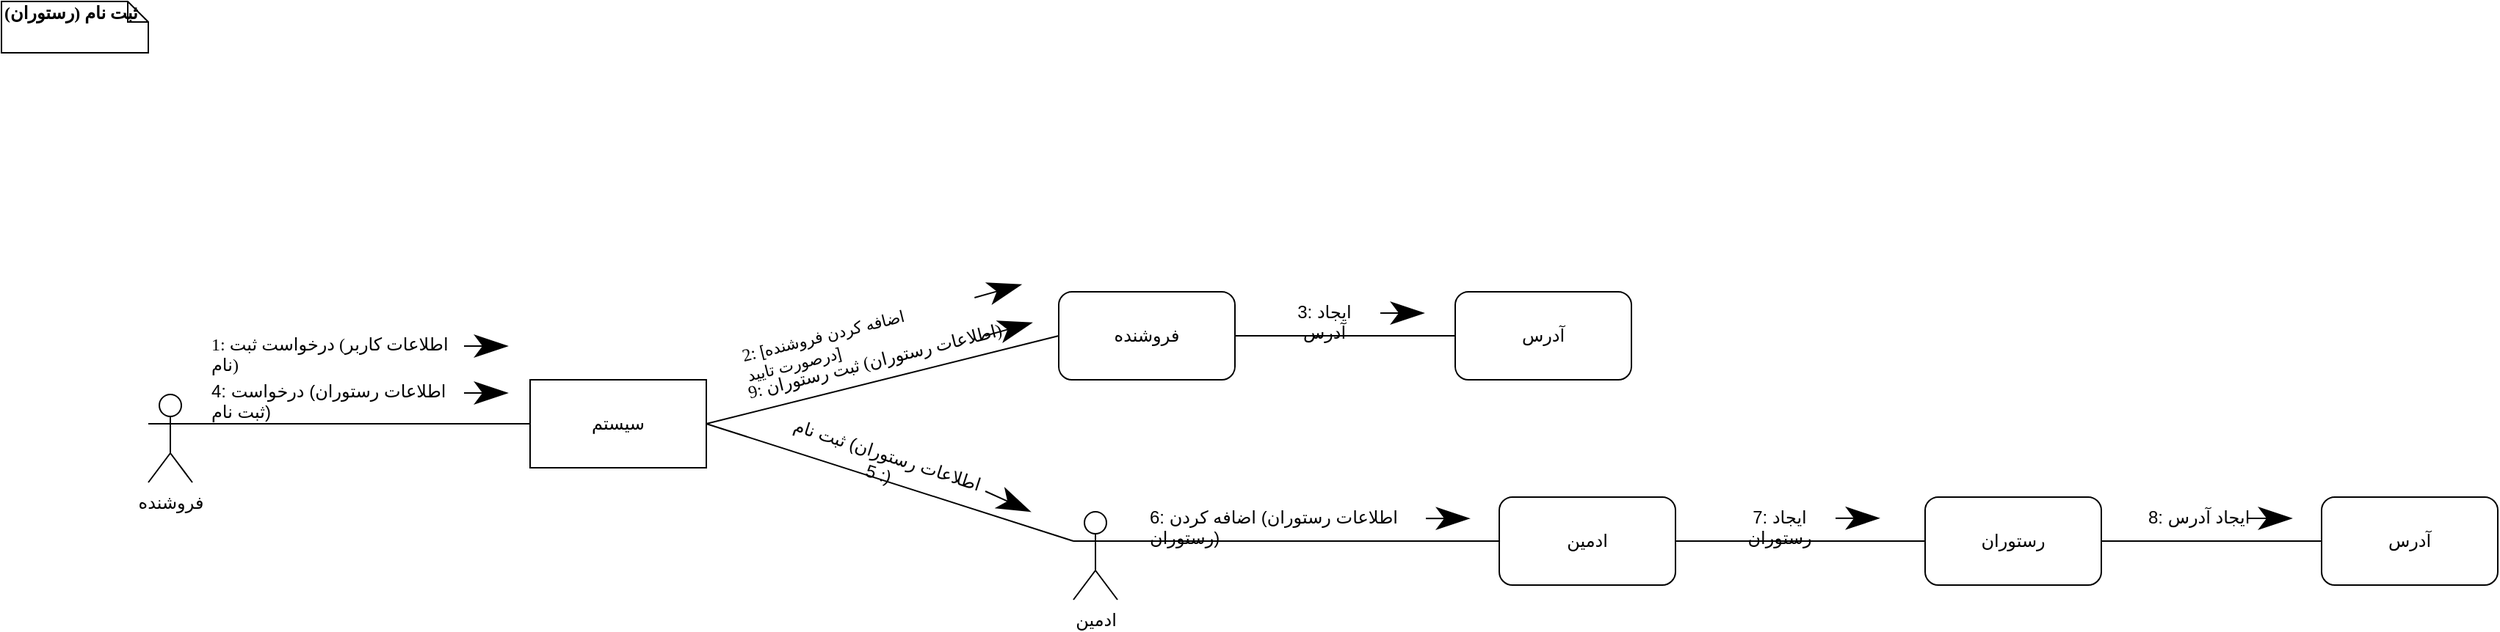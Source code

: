 <mxfile version="14.1.7" type="github">
  <diagram id="kgpKYQtTHZ0yAKxKKP6v" name="Page-1">
    <mxGraphModel dx="2245" dy="1148" grid="1" gridSize="10" guides="1" tooltips="1" connect="1" arrows="1" fold="1" page="1" pageScale="1" pageWidth="1800" pageHeight="600" math="0" shadow="0">
      <root>
        <mxCell id="0" />
        <mxCell id="1" parent="0" />
        <mxCell id="O3HHik6MoNN61QqDQuIx-64" value="&lt;span style=&quot;font-family: &amp;#34;verdana&amp;#34; ; text-align: center&quot;&gt;9: اطلاعات رستوران) ثبت رستوران)&lt;/span&gt;" style="text;whiteSpace=wrap;html=1;rotation=346;" parent="1" vertex="1">
          <mxGeometry x="504.34" y="230" width="189.32" height="30" as="geometry" />
        </mxCell>
        <mxCell id="O3HHik6MoNN61QqDQuIx-27" value="&lt;b&gt;(ثبت نام (رستوران &lt;/b&gt;" style="shape=note;whiteSpace=wrap;html=1;size=14;verticalAlign=top;align=left;spacingTop=-6;rounded=0;shadow=0;comic=0;labelBackgroundColor=none;strokeWidth=1;fontFamily=Verdana;fontSize=12" parent="1" vertex="1">
          <mxGeometry width="100" height="35" as="geometry" />
        </mxCell>
        <mxCell id="O3HHik6MoNN61QqDQuIx-30" value="فروشنده" style="shape=umlActor;verticalLabelPosition=bottom;verticalAlign=top;html=1;outlineConnect=0;" parent="1" vertex="1">
          <mxGeometry x="100" y="268" width="30" height="60" as="geometry" />
        </mxCell>
        <mxCell id="O3HHik6MoNN61QqDQuIx-31" value="سیستم" style="rounded=0;whiteSpace=wrap;html=1;" parent="1" vertex="1">
          <mxGeometry x="360" y="258" width="120" height="60" as="geometry" />
        </mxCell>
        <mxCell id="O3HHik6MoNN61QqDQuIx-33" value="ادمین" style="rounded=1;whiteSpace=wrap;html=1;" parent="1" vertex="1">
          <mxGeometry x="1020" y="338" width="120" height="60" as="geometry" />
        </mxCell>
        <mxCell id="O3HHik6MoNN61QqDQuIx-34" value="فروشنده" style="rounded=1;whiteSpace=wrap;html=1;" parent="1" vertex="1">
          <mxGeometry x="720" y="198" width="120" height="60" as="geometry" />
        </mxCell>
        <mxCell id="O3HHik6MoNN61QqDQuIx-36" value="ادمین" style="shape=umlActor;verticalLabelPosition=bottom;verticalAlign=top;html=1;outlineConnect=0;" parent="1" vertex="1">
          <mxGeometry x="730" y="348" width="30" height="60" as="geometry" />
        </mxCell>
        <mxCell id="O3HHik6MoNN61QqDQuIx-37" value="رستوران" style="rounded=1;whiteSpace=wrap;html=1;" parent="1" vertex="1">
          <mxGeometry x="1310" y="338" width="120" height="60" as="geometry" />
        </mxCell>
        <mxCell id="O3HHik6MoNN61QqDQuIx-40" value="" style="endArrow=classicThin;html=1;strokeWidth=1;endSize=20;entryX=0;entryY=0.5;entryDx=0;entryDy=0;" parent="1" edge="1">
          <mxGeometry width="100" relative="1" as="geometry">
            <mxPoint x="315" y="235" as="sourcePoint" />
            <mxPoint x="345" y="235" as="targetPoint" />
            <Array as="points" />
          </mxGeometry>
        </mxCell>
        <mxCell id="O3HHik6MoNN61QqDQuIx-41" value="&lt;span style=&quot;font-family: &amp;#34;verdana&amp;#34; ; text-align: center&quot;&gt;1: اطلاعات کاربر) درخواست ثبت نام)&lt;/span&gt;" style="text;whiteSpace=wrap;html=1;" parent="1" vertex="1">
          <mxGeometry x="141" y="220" width="172" height="30" as="geometry" />
        </mxCell>
        <mxCell id="O3HHik6MoNN61QqDQuIx-42" value="&lt;span style=&quot;color: rgba(0 , 0 , 0 , 0) ; font-family: monospace ; font-size: 0px ; background-color: rgb(248 , 249 , 250)&quot;&gt;%3CmxGraphModel%3E%3Croot%3E%3CmxCell%20id%3D%220%22%2F%3E%3CmxCell%20id%3D%221%22%20parent%3D%220%22%2F%3E%3CmxCell%20id%3D%222%22%20value%3D%22%22%20style%3D%22endArrow%3Dnone%3Bhtml%3D1%3BexitX%3D1%3BexitY%3D0.5%3BexitDx%3D0%3BexitDy%3D0%3BentryX%3D0%3BentryY%3D0.5%3BentryDx%3D0%3BentryDy%3D0%3B%22%20edge%3D%221%22%20parent%3D%221%22%3E%3CmxGeometry%20width%3D%2250%22%20height%3D%2250%22%20relative%3D%221%22%20as%3D%22geometry%22%3E%3CmxPoint%20x%3D%22434.0%22%20y%3D%22240%22%20as%3D%22sourcePoint%22%2F%3E%3CmxPoint%20x%3D%22684.0%22%20y%3D%22240%22%20as%3D%22targetPoint%22%2F%3E%3C%2FmxGeometry%3E%3C%2FmxCell%3E%3C%2Froot%3E%3C%2FmxGraphModel%3E&lt;/span&gt;" style="endArrow=none;html=1;exitX=1;exitY=0.333;exitDx=0;exitDy=0;entryX=0;entryY=0.5;entryDx=0;entryDy=0;exitPerimeter=0;" parent="1" source="O3HHik6MoNN61QqDQuIx-30" target="O3HHik6MoNN61QqDQuIx-31" edge="1">
          <mxGeometry width="50" height="50" relative="1" as="geometry">
            <mxPoint x="104" y="288" as="sourcePoint" />
            <mxPoint x="364" y="288" as="targetPoint" />
          </mxGeometry>
        </mxCell>
        <mxCell id="O3HHik6MoNN61QqDQuIx-44" value="" style="endArrow=classicThin;html=1;strokeWidth=1;endSize=20;entryX=0;entryY=0.5;entryDx=0;entryDy=0;" parent="1" edge="1">
          <mxGeometry width="100" relative="1" as="geometry">
            <mxPoint x="662.66" y="202" as="sourcePoint" />
            <mxPoint x="694.66" y="193" as="targetPoint" />
            <Array as="points" />
          </mxGeometry>
        </mxCell>
        <mxCell id="O3HHik6MoNN61QqDQuIx-45" value="&lt;span style=&quot;font-family: &amp;#34;verdana&amp;#34; ; text-align: center&quot;&gt;2:&amp;nbsp;&lt;/span&gt;&lt;span style=&quot;font-size: 11px ; text-align: center ; background-color: rgb(255 , 255 , 255)&quot;&gt;[اضافه کردن فروشنده [درصورت تایید&lt;/span&gt;" style="text;whiteSpace=wrap;html=1;rotation=346;" parent="1" vertex="1">
          <mxGeometry x="500.16" y="209.38" width="158.5" height="30" as="geometry" />
        </mxCell>
        <mxCell id="O3HHik6MoNN61QqDQuIx-46" value="&lt;span style=&quot;color: rgba(0 , 0 , 0 , 0) ; font-family: monospace ; font-size: 0px ; background-color: rgb(248 , 249 , 250)&quot;&gt;%3CmxGraphModel%3E%3Croot%3E%3CmxCell%20id%3D%220%22%2F%3E%3CmxCell%20id%3D%221%22%20parent%3D%220%22%2F%3E%3CmxCell%20id%3D%222%22%20value%3D%22%22%20style%3D%22endArrow%3Dnone%3Bhtml%3D1%3BexitX%3D1%3BexitY%3D0.5%3BexitDx%3D0%3BexitDy%3D0%3BentryX%3D0%3BentryY%3D0.5%3BentryDx%3D0%3BentryDy%3D0%3B%22%20edge%3D%221%22%20parent%3D%221%22%3E%3CmxGeometry%20width%3D%2250%22%20height%3D%2250%22%20relative%3D%221%22%20as%3D%22geometry%22%3E%3CmxPoint%20x%3D%22434.0%22%20y%3D%22240%22%20as%3D%22sourcePoint%22%2F%3E%3CmxPoint%20x%3D%22684.0%22%20y%3D%22240%22%20as%3D%22targetPoint%22%2F%3E%3C%2FmxGeometry%3E%3C%2FmxCell%3E%3C%2Froot%3E%3C%2FmxGraphModel%3E&lt;/span&gt;" style="endArrow=none;html=1;exitX=0;exitY=0.5;exitDx=0;exitDy=0;entryX=1;entryY=0.5;entryDx=0;entryDy=0;" parent="1" source="O3HHik6MoNN61QqDQuIx-34" target="O3HHik6MoNN61QqDQuIx-31" edge="1">
          <mxGeometry x="-0.058" y="33" width="50" height="50" relative="1" as="geometry">
            <mxPoint x="800.5" y="169.5" as="sourcePoint" />
            <mxPoint x="480" y="288" as="targetPoint" />
            <mxPoint as="offset" />
          </mxGeometry>
        </mxCell>
        <mxCell id="O3HHik6MoNN61QqDQuIx-50" value="" style="endArrow=classicThin;html=1;strokeWidth=1;endSize=20;entryX=0;entryY=0.5;entryDx=0;entryDy=0;" parent="1" edge="1">
          <mxGeometry width="100" relative="1" as="geometry">
            <mxPoint x="315" y="267" as="sourcePoint" />
            <mxPoint x="345" y="267" as="targetPoint" />
            <Array as="points" />
          </mxGeometry>
        </mxCell>
        <mxCell id="O3HHik6MoNN61QqDQuIx-51" value="&lt;span style=&quot;text-align: center&quot;&gt;4: اطلاعات رستوران)&amp;nbsp;&lt;/span&gt;&lt;span style=&quot;text-align: center&quot;&gt;&lt;font style=&quot;font-size: 12px&quot;&gt;درخواست ثبت نام)&lt;/font&gt;&lt;/span&gt;" style="text;whiteSpace=wrap;html=1;" parent="1" vertex="1">
          <mxGeometry x="141" y="252" width="172" height="30" as="geometry" />
        </mxCell>
        <mxCell id="O3HHik6MoNN61QqDQuIx-52" value="&lt;span style=&quot;color: rgba(0 , 0 , 0 , 0) ; font-family: monospace ; font-size: 0px ; background-color: rgb(248 , 249 , 250)&quot;&gt;%3CmxGraphModel%3E%3Croot%3E%3CmxCell%20id%3D%220%22%2F%3E%3CmxCell%20id%3D%221%22%20parent%3D%220%22%2F%3E%3CmxCell%20id%3D%222%22%20value%3D%22%22%20style%3D%22endArrow%3Dnone%3Bhtml%3D1%3BexitX%3D1%3BexitY%3D0.5%3BexitDx%3D0%3BexitDy%3D0%3BentryX%3D0%3BentryY%3D0.5%3BentryDx%3D0%3BentryDy%3D0%3B%22%20edge%3D%221%22%20parent%3D%221%22%3E%3CmxGeometry%20width%3D%2250%22%20height%3D%2250%22%20relative%3D%221%22%20as%3D%22geometry%22%3E%3CmxPoint%20x%3D%22434.0%22%20y%3D%22240%22%20as%3D%22sourcePoint%22%2F%3E%3CmxPoint%20x%3D%22684.0%22%20y%3D%22240%22%20as%3D%22targetPoint%22%2F%3E%3C%2FmxGeometry%3E%3C%2FmxCell%3E%3C%2Froot%3E%3C%2FmxGraphModel%3E&lt;/span&gt;" style="endArrow=none;html=1;exitX=0;exitY=0.333;exitDx=0;exitDy=0;entryX=1;entryY=0.5;entryDx=0;entryDy=0;exitPerimeter=0;" parent="1" source="O3HHik6MoNN61QqDQuIx-36" target="O3HHik6MoNN61QqDQuIx-31" edge="1">
          <mxGeometry x="-0.058" y="33" width="50" height="50" relative="1" as="geometry">
            <mxPoint x="730" y="232" as="sourcePoint" />
            <mxPoint x="520" y="232" as="targetPoint" />
            <mxPoint as="offset" />
          </mxGeometry>
        </mxCell>
        <mxCell id="O3HHik6MoNN61QqDQuIx-54" value="&lt;div style=&quot;text-align: center&quot;&gt;&lt;span&gt;&lt;font face=&quot;helvetica&quot;&gt;&amp;nbsp;اطلاعات رستوران) ثبت نام : 5)&lt;/font&gt;&lt;/span&gt;&lt;/div&gt;" style="text;whiteSpace=wrap;html=1;rotation=18;" parent="1" vertex="1">
          <mxGeometry x="530" y="295" width="140" height="30" as="geometry" />
        </mxCell>
        <mxCell id="O3HHik6MoNN61QqDQuIx-55" value="" style="endArrow=classicThin;html=1;strokeWidth=1;endSize=20;" parent="1" edge="1">
          <mxGeometry width="100" relative="1" as="geometry">
            <mxPoint x="670" y="334" as="sourcePoint" />
            <mxPoint x="701" y="348" as="targetPoint" />
            <Array as="points" />
          </mxGeometry>
        </mxCell>
        <mxCell id="O3HHik6MoNN61QqDQuIx-57" value="&lt;span style=&quot;color: rgba(0 , 0 , 0 , 0) ; font-family: monospace ; font-size: 0px ; background-color: rgb(248 , 249 , 250)&quot;&gt;%3CmxGraphModel%3E%3Croot%3E%3CmxCell%20id%3D%220%22%2F%3E%3CmxCell%20id%3D%221%22%20parent%3D%220%22%2F%3E%3CmxCell%20id%3D%222%22%20value%3D%22%22%20style%3D%22endArrow%3Dnone%3Bhtml%3D1%3BexitX%3D1%3BexitY%3D0.5%3BexitDx%3D0%3BexitDy%3D0%3BentryX%3D0%3BentryY%3D0.5%3BentryDx%3D0%3BentryDy%3D0%3B%22%20edge%3D%221%22%20parent%3D%221%22%3E%3CmxGeometry%20width%3D%2250%22%20height%3D%2250%22%20relative%3D%221%22%20as%3D%22geometry%22%3E%3CmxPoint%20x%3D%22434.0%22%20y%3D%22240%22%20as%3D%22sourcePoint%22%2F%3E%3CmxPoint%20x%3D%22684.0%22%20y%3D%22240%22%20as%3D%22targetPoint%22%2F%3E%3C%2FmxGeometry%3E%3C%2FmxCell%3E%3C%2Froot%3E%3C%2FmxGraphModel%3E&lt;/span&gt;" style="endArrow=none;html=1;exitX=1;exitY=0.333;exitDx=0;exitDy=0;entryX=0;entryY=0.5;entryDx=0;entryDy=0;exitPerimeter=0;" parent="1" source="O3HHik6MoNN61QqDQuIx-36" target="O3HHik6MoNN61QqDQuIx-33" edge="1">
          <mxGeometry width="50" height="50" relative="1" as="geometry">
            <mxPoint x="760" y="374.0" as="sourcePoint" />
            <mxPoint x="990" y="374.0" as="targetPoint" />
          </mxGeometry>
        </mxCell>
        <mxCell id="O3HHik6MoNN61QqDQuIx-58" value="" style="endArrow=classicThin;html=1;strokeWidth=1;endSize=20;entryX=0;entryY=0.5;entryDx=0;entryDy=0;" parent="1" edge="1">
          <mxGeometry width="100" relative="1" as="geometry">
            <mxPoint x="970" y="352.58" as="sourcePoint" />
            <mxPoint x="1000" y="352.58" as="targetPoint" />
            <Array as="points" />
          </mxGeometry>
        </mxCell>
        <mxCell id="O3HHik6MoNN61QqDQuIx-59" value="&lt;span style=&quot;text-align: center&quot;&gt;6: اطلاعات رستوران)&amp;nbsp;&lt;/span&gt;&lt;span style=&quot;text-align: center&quot;&gt;&lt;font style=&quot;font-size: 12px&quot;&gt;اضافه کردن رستوران)&lt;/font&gt;&lt;/span&gt;" style="text;whiteSpace=wrap;html=1;" parent="1" vertex="1">
          <mxGeometry x="780" y="338" width="189" height="30" as="geometry" />
        </mxCell>
        <mxCell id="O3HHik6MoNN61QqDQuIx-60" value="&lt;span style=&quot;color: rgba(0 , 0 , 0 , 0) ; font-family: monospace ; font-size: 0px ; background-color: rgb(248 , 249 , 250)&quot;&gt;%3CmxGraphModel%3E%3Croot%3E%3CmxCell%20id%3D%220%22%2F%3E%3CmxCell%20id%3D%221%22%20parent%3D%220%22%2F%3E%3CmxCell%20id%3D%222%22%20value%3D%22%22%20style%3D%22endArrow%3Dnone%3Bhtml%3D1%3BexitX%3D1%3BexitY%3D0.5%3BexitDx%3D0%3BexitDy%3D0%3BentryX%3D0%3BentryY%3D0.5%3BentryDx%3D0%3BentryDy%3D0%3B%22%20edge%3D%221%22%20parent%3D%221%22%3E%3CmxGeometry%20width%3D%2250%22%20height%3D%2250%22%20relative%3D%221%22%20as%3D%22geometry%22%3E%3CmxPoint%20x%3D%22434.0%22%20y%3D%22240%22%20as%3D%22sourcePoint%22%2F%3E%3CmxPoint%20x%3D%22684.0%22%20y%3D%22240%22%20as%3D%22targetPoint%22%2F%3E%3C%2FmxGeometry%3E%3C%2FmxCell%3E%3C%2Froot%3E%3C%2FmxGraphModel%3E&lt;/span&gt;" style="endArrow=none;html=1;exitX=1;exitY=0.5;exitDx=0;exitDy=0;entryX=0;entryY=0.5;entryDx=0;entryDy=0;" parent="1" source="O3HHik6MoNN61QqDQuIx-33" target="O3HHik6MoNN61QqDQuIx-37" edge="1">
          <mxGeometry width="50" height="50" relative="1" as="geometry">
            <mxPoint x="770" y="378" as="sourcePoint" />
            <mxPoint x="1030" y="378" as="targetPoint" />
          </mxGeometry>
        </mxCell>
        <mxCell id="O3HHik6MoNN61QqDQuIx-61" value="&lt;div style=&quot;text-align: center&quot;&gt;&lt;span&gt;7: ایجاد رستوران&lt;/span&gt;&lt;/div&gt;" style="text;whiteSpace=wrap;html=1;" parent="1" vertex="1">
          <mxGeometry x="1170" y="338" width="80" height="30" as="geometry" />
        </mxCell>
        <mxCell id="O3HHik6MoNN61QqDQuIx-62" value="" style="endArrow=classicThin;html=1;strokeWidth=1;endSize=20;entryX=0;entryY=0.5;entryDx=0;entryDy=0;" parent="1" edge="1">
          <mxGeometry width="100" relative="1" as="geometry">
            <mxPoint x="1249" y="352.41" as="sourcePoint" />
            <mxPoint x="1279" y="352.41" as="targetPoint" />
            <Array as="points" />
          </mxGeometry>
        </mxCell>
        <mxCell id="O3HHik6MoNN61QqDQuIx-63" value="" style="endArrow=classicThin;html=1;strokeWidth=1;endSize=20;entryX=0;entryY=0.5;entryDx=0;entryDy=0;" parent="1" edge="1">
          <mxGeometry width="100" relative="1" as="geometry">
            <mxPoint x="670" y="228" as="sourcePoint" />
            <mxPoint x="702" y="219.0" as="targetPoint" />
            <Array as="points" />
          </mxGeometry>
        </mxCell>
        <mxCell id="xCcWMjeMomhB2xAzlOyl-1" value="آدرس" style="rounded=1;whiteSpace=wrap;html=1;" vertex="1" parent="1">
          <mxGeometry x="990" y="198" width="120" height="60" as="geometry" />
        </mxCell>
        <mxCell id="xCcWMjeMomhB2xAzlOyl-2" value="&lt;span style=&quot;color: rgba(0 , 0 , 0 , 0) ; font-family: monospace ; font-size: 0px ; background-color: rgb(248 , 249 , 250)&quot;&gt;%3CmxGraphModel%3E%3Croot%3E%3CmxCell%20id%3D%220%22%2F%3E%3CmxCell%20id%3D%221%22%20parent%3D%220%22%2F%3E%3CmxCell%20id%3D%222%22%20value%3D%22%22%20style%3D%22endArrow%3Dnone%3Bhtml%3D1%3BexitX%3D1%3BexitY%3D0.5%3BexitDx%3D0%3BexitDy%3D0%3BentryX%3D0%3BentryY%3D0.5%3BentryDx%3D0%3BentryDy%3D0%3B%22%20edge%3D%221%22%20parent%3D%221%22%3E%3CmxGeometry%20width%3D%2250%22%20height%3D%2250%22%20relative%3D%221%22%20as%3D%22geometry%22%3E%3CmxPoint%20x%3D%22434.0%22%20y%3D%22240%22%20as%3D%22sourcePoint%22%2F%3E%3CmxPoint%20x%3D%22684.0%22%20y%3D%22240%22%20as%3D%22targetPoint%22%2F%3E%3C%2FmxGeometry%3E%3C%2FmxCell%3E%3C%2Froot%3E%3C%2FmxGraphModel%3E&lt;/span&gt;" style="endArrow=none;html=1;exitX=1;exitY=0.5;exitDx=0;exitDy=0;entryX=0;entryY=0.5;entryDx=0;entryDy=0;" edge="1" parent="1" source="O3HHik6MoNN61QqDQuIx-34" target="xCcWMjeMomhB2xAzlOyl-1">
          <mxGeometry width="50" height="50" relative="1" as="geometry">
            <mxPoint x="770" y="378" as="sourcePoint" />
            <mxPoint x="1030" y="378" as="targetPoint" />
          </mxGeometry>
        </mxCell>
        <mxCell id="xCcWMjeMomhB2xAzlOyl-3" value="آدرس" style="rounded=1;whiteSpace=wrap;html=1;" vertex="1" parent="1">
          <mxGeometry x="1580" y="338" width="120" height="60" as="geometry" />
        </mxCell>
        <mxCell id="xCcWMjeMomhB2xAzlOyl-4" value="&lt;div style=&quot;text-align: center&quot;&gt;&lt;span&gt;8: ایجاد آدرس&lt;/span&gt;&lt;/div&gt;" style="text;whiteSpace=wrap;html=1;" vertex="1" parent="1">
          <mxGeometry x="1460" y="338" width="80" height="30" as="geometry" />
        </mxCell>
        <mxCell id="xCcWMjeMomhB2xAzlOyl-6" value="&lt;span style=&quot;color: rgba(0 , 0 , 0 , 0) ; font-family: monospace ; font-size: 0px ; background-color: rgb(248 , 249 , 250)&quot;&gt;%3CmxGraphModel%3E%3Croot%3E%3CmxCell%20id%3D%220%22%2F%3E%3CmxCell%20id%3D%221%22%20parent%3D%220%22%2F%3E%3CmxCell%20id%3D%222%22%20value%3D%22%22%20style%3D%22endArrow%3Dnone%3Bhtml%3D1%3BexitX%3D1%3BexitY%3D0.5%3BexitDx%3D0%3BexitDy%3D0%3BentryX%3D0%3BentryY%3D0.5%3BentryDx%3D0%3BentryDy%3D0%3B%22%20edge%3D%221%22%20parent%3D%221%22%3E%3CmxGeometry%20width%3D%2250%22%20height%3D%2250%22%20relative%3D%221%22%20as%3D%22geometry%22%3E%3CmxPoint%20x%3D%22434.0%22%20y%3D%22240%22%20as%3D%22sourcePoint%22%2F%3E%3CmxPoint%20x%3D%22684.0%22%20y%3D%22240%22%20as%3D%22targetPoint%22%2F%3E%3C%2FmxGeometry%3E%3C%2FmxCell%3E%3C%2Froot%3E%3C%2FmxGraphModel%3E&lt;/span&gt;" style="endArrow=none;html=1;exitX=1;exitY=0.5;exitDx=0;exitDy=0;entryX=0;entryY=0.5;entryDx=0;entryDy=0;" edge="1" parent="1" source="O3HHik6MoNN61QqDQuIx-37" target="xCcWMjeMomhB2xAzlOyl-3">
          <mxGeometry width="50" height="50" relative="1" as="geometry">
            <mxPoint x="1150" y="378" as="sourcePoint" />
            <mxPoint x="1346" y="378" as="targetPoint" />
          </mxGeometry>
        </mxCell>
        <mxCell id="xCcWMjeMomhB2xAzlOyl-7" value="" style="endArrow=classicThin;html=1;strokeWidth=1;endSize=20;entryX=0;entryY=0.5;entryDx=0;entryDy=0;" edge="1" parent="1">
          <mxGeometry width="100" relative="1" as="geometry">
            <mxPoint x="1530" y="352.5" as="sourcePoint" />
            <mxPoint x="1560" y="352.5" as="targetPoint" />
            <Array as="points" />
          </mxGeometry>
        </mxCell>
        <mxCell id="xCcWMjeMomhB2xAzlOyl-8" value="&lt;div style=&quot;text-align: center&quot;&gt;&lt;span&gt;3: ایجاد آدرس&lt;/span&gt;&lt;/div&gt;" style="text;whiteSpace=wrap;html=1;" vertex="1" parent="1">
          <mxGeometry x="870" y="198" width="60" height="30" as="geometry" />
        </mxCell>
        <mxCell id="xCcWMjeMomhB2xAzlOyl-9" value="" style="endArrow=classicThin;html=1;strokeWidth=1;endSize=20;entryX=0;entryY=0.5;entryDx=0;entryDy=0;" edge="1" parent="1">
          <mxGeometry width="100" relative="1" as="geometry">
            <mxPoint x="939" y="212.5" as="sourcePoint" />
            <mxPoint x="969" y="212.5" as="targetPoint" />
            <Array as="points" />
          </mxGeometry>
        </mxCell>
      </root>
    </mxGraphModel>
  </diagram>
</mxfile>
